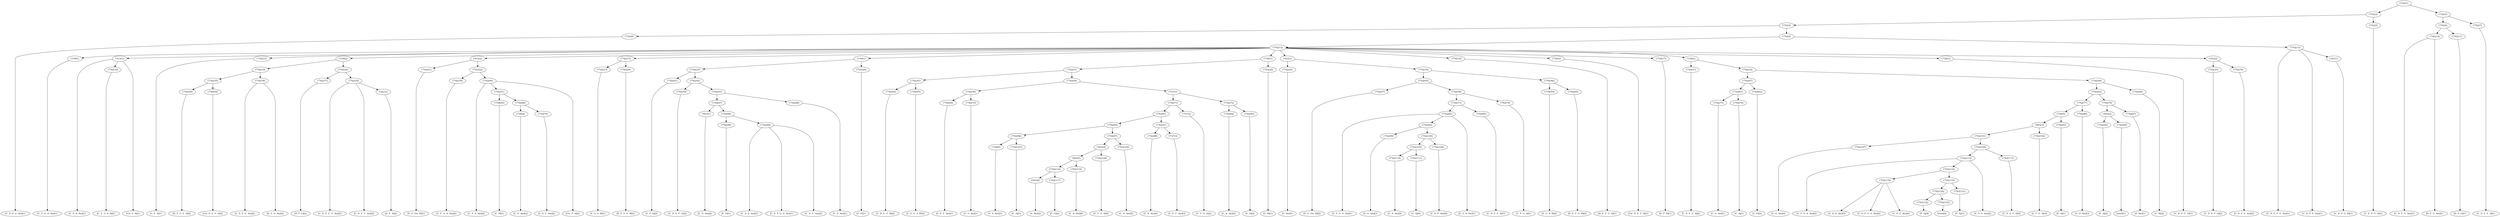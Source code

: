 digraph sample{
"C742(1)"->"C742(2)"
"C742(1)"->"C742(3)"
"C742(2)"->"C742(4)"
"C742(2)"->"C742(5)"
"C742(3)"->"C742(6)"
"C742(3)"->"C742(7)"
"C742(4)"->"C742(8)"
"C742(4)"->"C742(9)"
"C742(5)"->"[C  E  F  G  A](1)"
"C742(6)"->"C742(10)"
"C742(6)"->"C742(11)"
"C742(7)"->"[C  D  E  F  A](1)"
"C742(8)"->"[C  D  F  A  Ais](1)"
"C742(9)"->"C742(12)"
"C742(9)"->"C742(13)"
"C742(10)"->"[C  D  F  G  Ais](1)"
"C742(10)"->"[D  F  G  Ais](1)"
"C742(11)"->"[D  F  G](1)"
"C742(12)"->"C339(1)"
"C742(12)"->"C412(1)"
"C742(12)"->"C742(14)"
"C742(12)"->"C339(2)"
"C742(12)"->"C412(2)"
"C742(12)"->"C742(15)"
"C742(12)"->"C146(1)"
"C742(12)"->"C726(1)"
"C742(12)"->"C423(1)"
"C742(12)"->"C742(16)"
"C742(12)"->"C726(2)"
"C742(12)"->"C742(17)"
"C742(12)"->"C146(2)"
"C742(12)"->"C726(3)"
"C742(12)"->"C423(2)"
"C742(13)"->"[C  D  E  F  G  Ais](1)"
"C742(13)"->"[C  D  E  F  Ais](1)"
"C742(13)"->"C261(1)"
"C339(1)"->"[C  E  G  A  Ais](1)"
"C412(1)"->"[C  F  A  Ais](1)"
"C412(1)"->"C742(18)"
"C412(1)"->"[Cis  F  A](1)"
"C742(14)"->"[C  F  A](1)"
"C339(2)"->"C742(19)"
"C339(2)"->"C742(20)"
"C412(2)"->"C742(21)"
"C412(2)"->"C742(22)"
"C742(15)"->"C742(23)"
"C742(15)"->"C742(24)"
"C146(1)"->"C742(25)"
"C146(1)"->"C742(26)"
"C726(1)"->"C742(27)"
"C726(1)"->"C742(28)"
"C423(1)"->"C742(29)"
"C423(1)"->"C742(30)"
"C742(16)"->"[D  E  F  G  A](1)"
"C726(2)"->"[Cis  D  E  F  A](1)"
"C742(17)"->"[D  F  A](1)"
"C146(2)"->"C742(31)"
"C146(2)"->"C742(32)"
"C726(3)"->"[C  D  E  F  G](1)"
"C423(2)"->"C742(33)"
"C423(2)"->"C742(34)"
"C261(1)"->"[C  D  E  G  B](1)"
"C742(18)"->"[C  E  G  A  B](1)"
"C742(19)"->"C742(35)"
"C742(19)"->"C742(36)"
"C742(20)"->"C742(37)"
"C742(20)"->"C742(38)"
"C742(21)"->"[F  G  Gis  B](1)"
"C742(22)"->"C742(39)"
"C742(22)"->"C742(40)"
"C742(23)"->"[F  G  A  B](1)"
"C742(24)"->"[D  E  F  G  B](1)"
"C742(25)"->"C742(41)"
"C742(25)"->"C742(42)"
"C742(26)"->"[C  E](1)"
"C742(27)"->"C742(43)"
"C742(27)"->"C742(44)"
"C742(28)"->"[C  B](1)"
"C742(29)"->"[G  Ais](1)"
"C742(30)"->"C742(45)"
"C742(30)"->"C742(46)"
"C742(31)"->"[C  E  F  G  A](2)"
"C742(32)"->"C742(47)"
"C742(32)"->"C742(48)"
"C742(33)"->"[C  D  E  F  A](2)"
"C742(34)"->"[C  D  F  A  Ais](2)"
"C742(35)"->"C742(49)"
"C742(35)"->"C742(50)"
"C742(36)"->"[C  D  F  G  Ais](2)"
"C742(36)"->"[D  F  G  Ais](2)"
"C742(37)"->"[D  F  G](2)"
"C742(38)"->"[C  D  E  F  G  Ais](2)"
"C742(38)"->"[C  D  E  F  Ais](2)"
"C742(38)"->"C261(2)"
"C742(39)"->"[C  E  G  A  Ais](2)"
"C742(40)"->"[C  F  A  Ais](2)"
"C742(40)"->"C742(51)"
"C742(40)"->"[Cis  F  A](2)"
"C742(41)"->"[C  F  A](2)"
"C742(42)"->"C742(52)"
"C742(42)"->"C742(53)"
"C742(43)"->"C742(54)"
"C742(43)"->"C742(55)"
"C742(44)"->"C742(56)"
"C742(44)"->"C727(1)"
"C742(45)"->"C742(57)"
"C742(45)"->"C742(58)"
"C742(46)"->"C742(59)"
"C742(46)"->"C742(60)"
"C742(47)"->"C742(61)"
"C742(47)"->"C742(62)"
"C742(48)"->"C742(63)"
"C742(48)"->"C742(64)"
"C742(49)"->"[D  E  F  G  A](2)"
"C742(50)"->"[Cis  D  E  F  A](2)"
"C261(2)"->"[D  F  A](2)"
"C742(51)"->"C742(65)"
"C742(51)"->"C742(66)"
"C742(52)"->"[C  D  E  F  G](2)"
"C742(53)"->"C742(67)"
"C742(53)"->"C742(68)"
"C742(54)"->"[C  D  E  G  B](2)"
"C742(55)"->"[C  E  G  A  B](2)"
"C742(56)"->"C742(69)"
"C742(56)"->"C742(70)"
"C727(1)"->"C742(71)"
"C727(1)"->"C742(72)"
"C742(57)"->"[F  G  Gis  B](2)"
"C742(58)"->"C742(73)"
"C742(58)"->"C742(74)"
"C742(59)"->"[F  G  A  B](2)"
"C742(60)"->"[D  E  F  G  B](2)"
"C742(61)"->"C742(75)"
"C742(61)"->"C742(76)"
"C742(62)"->"[C  E](2)"
"C742(63)"->"C742(77)"
"C742(63)"->"C742(78)"
"C742(64)"->"[C  B](2)"
"C742(65)"->"[C  D](1)"
"C742(66)"->"C726(4)"
"C742(66)"->"C742(79)"
"C742(67)"->"C603(1)"
"C742(67)"->"C742(80)"
"C742(68)"->"[C  D  Ais](1)"
"C742(69)"->"[C  E  F  Ais](1)"
"C742(70)"->"[C  G  Ais](1)"
"C742(71)"->"C742(81)"
"C742(71)"->"C727(2)"
"C742(72)"->"C742(82)"
"C742(72)"->"C742(83)"
"C742(73)"->"C742(84)"
"C742(73)"->"C742(85)"
"C742(74)"->"[C  F  G  A](1)"
"C742(75)"->"[C  A  Ais](1)"
"C742(76)"->"[C  A](1)"
"C742(77)"->"C726(5)"
"C742(77)"->"C742(86)"
"C742(78)"->"C603(2)"
"C742(78)"->"C742(87)"
"C726(4)"->"[C  D  Ais](2)"
"C742(79)"->"[C  E  F  Ais](2)"
"C603(1)"->"[C  G  Ais](2)"
"C742(80)"->"C742(88)"
"C742(80)"->"C742(89)"
"C742(81)"->"C742(90)"
"C742(81)"->"C742(91)"
"C727(2)"->"[C  F  G  A](2)"
"C742(82)"->"[C  A  Ais](2)"
"C742(83)"->"[C  A](2)"
"C742(84)"->"[C  F  G  A  Ais](1)"
"C742(84)"->"C742(92)"
"C742(84)"->"[F  G  A  Ais](1)"
"C742(85)"->"[C  D  E  F  A](3)"
"C726(5)"->"C603(3)"
"C726(5)"->"C742(93)"
"C742(86)"->"[C  D  Ais](3)"
"C603(2)"->"C742(94)"
"C603(2)"->"C742(95)"
"C742(87)"->"[A  Ais](1)"
"C742(88)"->"[F  G](1)"
"C742(89)"->"[C  D  E  Ais](1)"
"C742(89)"->"[C  E  F  G  A  Ais](1)"
"C742(89)"->"[C  D  E  Ais](2)"
"C742(90)"->"C742(96)"
"C742(90)"->"C742(97)"
"C742(91)"->"C742(98)"
"C742(91)"->"C727(3)"
"C742(92)"->"C742(99)"
"C742(92)"->"C742(100)"
"C603(3)"->"C742(101)"
"C603(3)"->"C742(102)"
"C742(93)"->"[F  A](1)"
"C742(94)"->"[F  A](2)"
"C742(95)"->"[rest](1)"
"C742(96)"->"C726(6)"
"C742(96)"->"C742(103)"
"C742(97)"->"C603(4)"
"C742(97)"->"C742(104)"
"C742(98)"->"[C  D  Ais](4)"
"C727(3)"->"[C  E  F  Ais](3)"
"C742(99)"->"[C  G  Ais](3)"
"C742(100)"->"C742(105)"
"C742(100)"->"C742(106)"
"C742(101)"->"C742(107)"
"C742(101)"->"C742(108)"
"C742(102)"->"[C  F  G  A](3)"
"C726(6)"->"[C  A  Ais](3)"
"C742(103)"->"[C  A](3)"
"C603(4)"->"C603(5)"
"C603(4)"->"C742(109)"
"C742(104)"->"[C  D  Ais](5)"
"C742(105)"->"C742(110)"
"C742(105)"->"C742(111)"
"C742(106)"->"[C  E  F  Ais](4)"
"C742(107)"->"[C  G  Ais](4)"
"C742(108)"->"C742(112)"
"C742(108)"->"C742(113)"
"C603(5)"->"C742(114)"
"C603(5)"->"C742(115)"
"C742(109)"->"[C  F  G  A](4)"
"C742(110)"->"[C  A  Ais](4)"
"C742(111)"->"[C  A](4)"
"C742(112)"->"[C  F  G  A  Ais](2)"
"C742(112)"->"C742(116)"
"C742(112)"->"[F  G  A  Ais](2)"
"C742(113)"->"[C  D  E  F  A](4)"
"C742(114)"->"C603(6)"
"C742(114)"->"C742(117)"
"C742(115)"->"[C  D  Ais](6)"
"C742(116)"->"C742(118)"
"C742(116)"->"C742(119)"
"C603(6)"->"[A  Ais](2)"
"C742(117)"->"[F  G](2)"
"C742(118)"->"[C  D  E  Ais](3)"
"C742(118)"->"[C  E  F  G  A  Ais](2)"
"C742(118)"->"[C  D  E  Ais](4)"
"C742(119)"->"C742(120)"
"C742(119)"->"C742(121)"
"C742(120)"->"C742(122)"
"C742(120)"->"C742(123)"
"C742(121)"->"[F  A](3)"
"C742(122)"->"[F  A](4)"
"C742(123)"->"[rest](2)"
{rank = min; "C742(1)";}
{rank = same; "C742(2)"; "C742(3)";}
{rank = same; "C742(4)"; "C742(5)"; "C742(6)"; "C742(7)";}
{rank = same; "C742(8)"; "C742(9)"; "C742(10)"; "C742(11)";}
{rank = same; "C742(12)"; "C742(13)";}
{rank = same; "C339(1)"; "C412(1)"; "C742(14)"; "C339(2)"; "C412(2)"; "C742(15)"; "C146(1)"; "C726(1)"; "C423(1)"; "C742(16)"; "C726(2)"; "C742(17)"; "C146(2)"; "C726(3)"; "C423(2)"; "C261(1)";}
{rank = same; "C742(18)"; "C742(19)"; "C742(20)"; "C742(21)"; "C742(22)"; "C742(23)"; "C742(24)"; "C742(25)"; "C742(26)"; "C742(27)"; "C742(28)"; "C742(29)"; "C742(30)"; "C742(31)"; "C742(32)"; "C742(33)"; "C742(34)";}
{rank = same; "C742(35)"; "C742(36)"; "C742(37)"; "C742(38)"; "C742(39)"; "C742(40)"; "C742(41)"; "C742(42)"; "C742(43)"; "C742(44)"; "C742(45)"; "C742(46)"; "C742(47)"; "C742(48)";}
{rank = same; "C742(49)"; "C742(50)"; "C261(2)"; "C742(51)"; "C742(52)"; "C742(53)"; "C742(54)"; "C742(55)"; "C742(56)"; "C727(1)"; "C742(57)"; "C742(58)"; "C742(59)"; "C742(60)"; "C742(61)"; "C742(62)"; "C742(63)"; "C742(64)";}
{rank = same; "C742(65)"; "C742(66)"; "C742(67)"; "C742(68)"; "C742(69)"; "C742(70)"; "C742(71)"; "C742(72)"; "C742(73)"; "C742(74)"; "C742(75)"; "C742(76)"; "C742(77)"; "C742(78)";}
{rank = same; "C726(4)"; "C742(79)"; "C603(1)"; "C742(80)"; "C742(81)"; "C727(2)"; "C742(82)"; "C742(83)"; "C742(84)"; "C742(85)"; "C726(5)"; "C742(86)"; "C603(2)"; "C742(87)";}
{rank = same; "C742(88)"; "C742(89)"; "C742(90)"; "C742(91)"; "C742(92)"; "C603(3)"; "C742(93)"; "C742(94)"; "C742(95)";}
{rank = same; "C742(96)"; "C742(97)"; "C742(98)"; "C727(3)"; "C742(99)"; "C742(100)"; "C742(101)"; "C742(102)";}
{rank = same; "C726(6)"; "C742(103)"; "C603(4)"; "C742(104)"; "C742(105)"; "C742(106)"; "C742(107)"; "C742(108)";}
{rank = same; "C603(5)"; "C742(109)"; "C742(110)"; "C742(111)"; "C742(112)"; "C742(113)";}
{rank = same; "C742(114)"; "C742(115)"; "C742(116)";}
{rank = same; "C603(6)"; "C742(117)"; "C742(118)"; "C742(119)";}
{rank = same; "C742(120)"; "C742(121)";}
{rank = same; "C742(122)"; "C742(123)";}
{rank = same; "[C  E  F  G  A](1)"; "[C  D  E  F  A](1)"; "[C  D  F  A  Ais](1)"; "[C  D  F  G  Ais](1)"; "[D  F  G  Ais](1)"; "[D  F  G](1)"; "[C  D  E  F  G  Ais](1)"; "[C  D  E  F  Ais](1)"; "[C  E  G  A  Ais](1)"; "[C  F  A  Ais](1)"; "[Cis  F  A](1)"; "[C  F  A](1)"; "[D  E  F  G  A](1)"; "[Cis  D  E  F  A](1)"; "[D  F  A](1)"; "[C  D  E  F  G](1)"; "[C  D  E  G  B](1)"; "[C  E  G  A  B](1)"; "[F  G  Gis  B](1)"; "[F  G  A  B](1)"; "[D  E  F  G  B](1)"; "[C  E](1)"; "[C  B](1)"; "[G  Ais](1)"; "[C  E  F  G  A](2)"; "[C  D  E  F  A](2)"; "[C  D  F  A  Ais](2)"; "[C  D  F  G  Ais](2)"; "[D  F  G  Ais](2)"; "[D  F  G](2)"; "[C  D  E  F  G  Ais](2)"; "[C  D  E  F  Ais](2)"; "[C  E  G  A  Ais](2)"; "[C  F  A  Ais](2)"; "[Cis  F  A](2)"; "[C  F  A](2)"; "[D  E  F  G  A](2)"; "[Cis  D  E  F  A](2)"; "[D  F  A](2)"; "[C  D  E  F  G](2)"; "[C  D  E  G  B](2)"; "[C  E  G  A  B](2)"; "[F  G  Gis  B](2)"; "[F  G  A  B](2)"; "[D  E  F  G  B](2)"; "[C  E](2)"; "[C  B](2)"; "[C  D](1)"; "[C  D  Ais](1)"; "[C  E  F  Ais](1)"; "[C  G  Ais](1)"; "[C  F  G  A](1)"; "[C  A  Ais](1)"; "[C  A](1)"; "[C  D  Ais](2)"; "[C  E  F  Ais](2)"; "[C  G  Ais](2)"; "[C  F  G  A](2)"; "[C  A  Ais](2)"; "[C  A](2)"; "[C  F  G  A  Ais](1)"; "[F  G  A  Ais](1)"; "[C  D  E  F  A](3)"; "[C  D  Ais](3)"; "[A  Ais](1)"; "[F  G](1)"; "[C  D  E  Ais](1)"; "[C  E  F  G  A  Ais](1)"; "[C  D  E  Ais](2)"; "[F  A](1)"; "[F  A](2)"; "[rest](1)"; "[C  D  Ais](4)"; "[C  E  F  Ais](3)"; "[C  G  Ais](3)"; "[C  F  G  A](3)"; "[C  A  Ais](3)"; "[C  A](3)"; "[C  D  Ais](5)"; "[C  E  F  Ais](4)"; "[C  G  Ais](4)"; "[C  F  G  A](4)"; "[C  A  Ais](4)"; "[C  A](4)"; "[C  F  G  A  Ais](2)"; "[F  G  A  Ais](2)"; "[C  D  E  F  A](4)"; "[C  D  Ais](6)"; "[A  Ais](2)"; "[F  G](2)"; "[C  D  E  Ais](3)"; "[C  E  F  G  A  Ais](2)"; "[C  D  E  Ais](4)"; "[F  A](3)"; "[F  A](4)"; "[rest](2)";}
}
